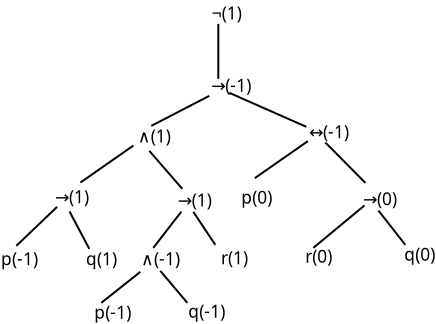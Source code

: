<?xml version="1.0" encoding="UTF-8"?>
<dia:diagram xmlns:dia="http://www.lysator.liu.se/~alla/dia/">
  <dia:layer name="Background" visible="true" active="true">
    <dia:object type="Standard - Text" version="1" id="O0">
      <dia:attribute name="obj_pos">
        <dia:point val="21.2,8.25"/>
      </dia:attribute>
      <dia:attribute name="obj_bb">
        <dia:rectangle val="21.2,7.422;23.485,8.505"/>
      </dia:attribute>
      <dia:attribute name="text">
        <dia:composite type="text">
          <dia:attribute name="string">
            <dia:string>#→(-1)#</dia:string>
          </dia:attribute>
          <dia:attribute name="font">
            <dia:font family="sans" style="0" name="Helvetica"/>
          </dia:attribute>
          <dia:attribute name="height">
            <dia:real val="1.079"/>
          </dia:attribute>
          <dia:attribute name="pos">
            <dia:point val="21.2,8.25"/>
          </dia:attribute>
          <dia:attribute name="color">
            <dia:color val="#000000"/>
          </dia:attribute>
          <dia:attribute name="alignment">
            <dia:enum val="0"/>
          </dia:attribute>
        </dia:composite>
      </dia:attribute>
      <dia:attribute name="valign">
        <dia:enum val="3"/>
      </dia:attribute>
    </dia:object>
    <dia:object type="Standard - Text" version="1" id="O1">
      <dia:attribute name="obj_pos">
        <dia:point val="17.525,10.777"/>
      </dia:attribute>
      <dia:attribute name="obj_bb">
        <dia:rectangle val="17.525,9.975;19.383,10.982"/>
      </dia:attribute>
      <dia:attribute name="text">
        <dia:composite type="text">
          <dia:attribute name="string">
            <dia:string>#∧(1)#</dia:string>
          </dia:attribute>
          <dia:attribute name="font">
            <dia:font family="sans" style="0" name="Helvetica"/>
          </dia:attribute>
          <dia:attribute name="height">
            <dia:real val="1.079"/>
          </dia:attribute>
          <dia:attribute name="pos">
            <dia:point val="17.525,10.777"/>
          </dia:attribute>
          <dia:attribute name="color">
            <dia:color val="#000000"/>
          </dia:attribute>
          <dia:attribute name="alignment">
            <dia:enum val="0"/>
          </dia:attribute>
        </dia:composite>
      </dia:attribute>
      <dia:attribute name="valign">
        <dia:enum val="3"/>
      </dia:attribute>
    </dia:object>
    <dia:object type="Standard - Text" version="1" id="O2">
      <dia:attribute name="obj_pos">
        <dia:point val="22.7,13.85"/>
      </dia:attribute>
      <dia:attribute name="obj_bb">
        <dia:rectangle val="22.7,13.022;24.498,14.105"/>
      </dia:attribute>
      <dia:attribute name="text">
        <dia:composite type="text">
          <dia:attribute name="string">
            <dia:string>#p(0)#</dia:string>
          </dia:attribute>
          <dia:attribute name="font">
            <dia:font family="sans" style="0" name="Helvetica"/>
          </dia:attribute>
          <dia:attribute name="height">
            <dia:real val="1.079"/>
          </dia:attribute>
          <dia:attribute name="pos">
            <dia:point val="22.7,13.85"/>
          </dia:attribute>
          <dia:attribute name="color">
            <dia:color val="#000000"/>
          </dia:attribute>
          <dia:attribute name="alignment">
            <dia:enum val="0"/>
          </dia:attribute>
        </dia:composite>
      </dia:attribute>
      <dia:attribute name="valign">
        <dia:enum val="3"/>
      </dia:attribute>
    </dia:object>
    <dia:object type="Standard - Text" version="1" id="O3">
      <dia:attribute name="obj_pos">
        <dia:point val="30.85,16.7"/>
      </dia:attribute>
      <dia:attribute name="obj_bb">
        <dia:rectangle val="30.85,15.872;32.648,16.955"/>
      </dia:attribute>
      <dia:attribute name="text">
        <dia:composite type="text">
          <dia:attribute name="string">
            <dia:string>#q(0)#</dia:string>
          </dia:attribute>
          <dia:attribute name="font">
            <dia:font family="sans" style="0" name="Helvetica"/>
          </dia:attribute>
          <dia:attribute name="height">
            <dia:real val="1.079"/>
          </dia:attribute>
          <dia:attribute name="pos">
            <dia:point val="30.85,16.7"/>
          </dia:attribute>
          <dia:attribute name="color">
            <dia:color val="#000000"/>
          </dia:attribute>
          <dia:attribute name="alignment">
            <dia:enum val="0"/>
          </dia:attribute>
        </dia:composite>
      </dia:attribute>
      <dia:attribute name="valign">
        <dia:enum val="3"/>
      </dia:attribute>
    </dia:object>
    <dia:object type="Standard - Text" version="1" id="O4">
      <dia:attribute name="obj_pos">
        <dia:point val="25.9,16.8"/>
      </dia:attribute>
      <dia:attribute name="obj_bb">
        <dia:rectangle val="25.9,15.972;27.505,17.055"/>
      </dia:attribute>
      <dia:attribute name="text">
        <dia:composite type="text">
          <dia:attribute name="string">
            <dia:string>#r(0)#</dia:string>
          </dia:attribute>
          <dia:attribute name="font">
            <dia:font family="sans" style="0" name="Helvetica"/>
          </dia:attribute>
          <dia:attribute name="height">
            <dia:real val="1.079"/>
          </dia:attribute>
          <dia:attribute name="pos">
            <dia:point val="25.9,16.8"/>
          </dia:attribute>
          <dia:attribute name="color">
            <dia:color val="#000000"/>
          </dia:attribute>
          <dia:attribute name="alignment">
            <dia:enum val="0"/>
          </dia:attribute>
        </dia:composite>
      </dia:attribute>
      <dia:attribute name="valign">
        <dia:enum val="3"/>
      </dia:attribute>
    </dia:object>
    <dia:object type="Standard - Text" version="1" id="O5">
      <dia:attribute name="obj_pos">
        <dia:point val="26.085,10.568"/>
      </dia:attribute>
      <dia:attribute name="obj_bb">
        <dia:rectangle val="26.085,9.74;28.37,10.823"/>
      </dia:attribute>
      <dia:attribute name="text">
        <dia:composite type="text">
          <dia:attribute name="string">
            <dia:string>#↔(-1)#</dia:string>
          </dia:attribute>
          <dia:attribute name="font">
            <dia:font family="sans" style="0" name="Helvetica"/>
          </dia:attribute>
          <dia:attribute name="height">
            <dia:real val="1.079"/>
          </dia:attribute>
          <dia:attribute name="pos">
            <dia:point val="26.085,10.568"/>
          </dia:attribute>
          <dia:attribute name="color">
            <dia:color val="#000000"/>
          </dia:attribute>
          <dia:attribute name="alignment">
            <dia:enum val="0"/>
          </dia:attribute>
        </dia:composite>
      </dia:attribute>
      <dia:attribute name="valign">
        <dia:enum val="3"/>
      </dia:attribute>
    </dia:object>
    <dia:object type="Standard - Text" version="1" id="O6">
      <dia:attribute name="obj_pos">
        <dia:point val="21.22,4.633"/>
      </dia:attribute>
      <dia:attribute name="obj_bb">
        <dia:rectangle val="21.22,3.805;23.193,4.888"/>
      </dia:attribute>
      <dia:attribute name="text">
        <dia:composite type="text">
          <dia:attribute name="string">
            <dia:string>#¬(1)#</dia:string>
          </dia:attribute>
          <dia:attribute name="font">
            <dia:font family="sans" style="0" name="Helvetica"/>
          </dia:attribute>
          <dia:attribute name="height">
            <dia:real val="1.079"/>
          </dia:attribute>
          <dia:attribute name="pos">
            <dia:point val="21.22,4.633"/>
          </dia:attribute>
          <dia:attribute name="color">
            <dia:color val="#000000"/>
          </dia:attribute>
          <dia:attribute name="alignment">
            <dia:enum val="0"/>
          </dia:attribute>
        </dia:composite>
      </dia:attribute>
      <dia:attribute name="valign">
        <dia:enum val="3"/>
      </dia:attribute>
    </dia:object>
    <dia:object type="Standard - Text" version="1" id="O7">
      <dia:attribute name="obj_pos">
        <dia:point val="13.385,13.818"/>
      </dia:attribute>
      <dia:attribute name="obj_bb">
        <dia:rectangle val="13.385,12.99;15.358,14.073"/>
      </dia:attribute>
      <dia:attribute name="text">
        <dia:composite type="text">
          <dia:attribute name="string">
            <dia:string>#→(1)#</dia:string>
          </dia:attribute>
          <dia:attribute name="font">
            <dia:font family="sans" style="0" name="Helvetica"/>
          </dia:attribute>
          <dia:attribute name="height">
            <dia:real val="1.079"/>
          </dia:attribute>
          <dia:attribute name="pos">
            <dia:point val="13.385,13.818"/>
          </dia:attribute>
          <dia:attribute name="color">
            <dia:color val="#000000"/>
          </dia:attribute>
          <dia:attribute name="alignment">
            <dia:enum val="0"/>
          </dia:attribute>
        </dia:composite>
      </dia:attribute>
      <dia:attribute name="valign">
        <dia:enum val="3"/>
      </dia:attribute>
    </dia:object>
    <dia:object type="Standard - Text" version="1" id="O8">
      <dia:attribute name="obj_pos">
        <dia:point val="19.52,13.982"/>
      </dia:attribute>
      <dia:attribute name="obj_bb">
        <dia:rectangle val="19.52,13.155;21.493,14.238"/>
      </dia:attribute>
      <dia:attribute name="text">
        <dia:composite type="text">
          <dia:attribute name="string">
            <dia:string>#→(1)#</dia:string>
          </dia:attribute>
          <dia:attribute name="font">
            <dia:font family="sans" style="0" name="Helvetica"/>
          </dia:attribute>
          <dia:attribute name="height">
            <dia:real val="1.079"/>
          </dia:attribute>
          <dia:attribute name="pos">
            <dia:point val="19.52,13.982"/>
          </dia:attribute>
          <dia:attribute name="color">
            <dia:color val="#000000"/>
          </dia:attribute>
          <dia:attribute name="alignment">
            <dia:enum val="0"/>
          </dia:attribute>
        </dia:composite>
      </dia:attribute>
      <dia:attribute name="valign">
        <dia:enum val="3"/>
      </dia:attribute>
    </dia:object>
    <dia:object type="Standard - Text" version="1" id="O9">
      <dia:attribute name="obj_pos">
        <dia:point val="17.685,16.918"/>
      </dia:attribute>
      <dia:attribute name="obj_bb">
        <dia:rectangle val="17.685,16.09;19.88,17.173"/>
      </dia:attribute>
      <dia:attribute name="text">
        <dia:composite type="text">
          <dia:attribute name="string">
            <dia:string>#∧(-1)#</dia:string>
          </dia:attribute>
          <dia:attribute name="font">
            <dia:font family="sans" style="0" name="Helvetica"/>
          </dia:attribute>
          <dia:attribute name="height">
            <dia:real val="1.079"/>
          </dia:attribute>
          <dia:attribute name="pos">
            <dia:point val="17.685,16.918"/>
          </dia:attribute>
          <dia:attribute name="color">
            <dia:color val="#000000"/>
          </dia:attribute>
          <dia:attribute name="alignment">
            <dia:enum val="0"/>
          </dia:attribute>
        </dia:composite>
      </dia:attribute>
      <dia:attribute name="valign">
        <dia:enum val="3"/>
      </dia:attribute>
    </dia:object>
    <dia:object type="Standard - Text" version="1" id="O10">
      <dia:attribute name="obj_pos">
        <dia:point val="28.785,13.918"/>
      </dia:attribute>
      <dia:attribute name="obj_bb">
        <dia:rectangle val="28.785,13.09;30.758,14.173"/>
      </dia:attribute>
      <dia:attribute name="text">
        <dia:composite type="text">
          <dia:attribute name="string">
            <dia:string>#→(0)#</dia:string>
          </dia:attribute>
          <dia:attribute name="font">
            <dia:font family="sans" style="0" name="Helvetica"/>
          </dia:attribute>
          <dia:attribute name="height">
            <dia:real val="1.079"/>
          </dia:attribute>
          <dia:attribute name="pos">
            <dia:point val="28.785,13.918"/>
          </dia:attribute>
          <dia:attribute name="color">
            <dia:color val="#000000"/>
          </dia:attribute>
          <dia:attribute name="alignment">
            <dia:enum val="0"/>
          </dia:attribute>
        </dia:composite>
      </dia:attribute>
      <dia:attribute name="valign">
        <dia:enum val="3"/>
      </dia:attribute>
    </dia:object>
    <dia:object type="Standard - Text" version="1" id="O11">
      <dia:attribute name="obj_pos">
        <dia:point val="10.685,16.918"/>
      </dia:attribute>
      <dia:attribute name="obj_bb">
        <dia:rectangle val="10.685,16.115;12.77,17.122"/>
      </dia:attribute>
      <dia:attribute name="text">
        <dia:composite type="text">
          <dia:attribute name="string">
            <dia:string>#p(-1)#</dia:string>
          </dia:attribute>
          <dia:attribute name="font">
            <dia:font family="sans" style="0" name="Helvetica"/>
          </dia:attribute>
          <dia:attribute name="height">
            <dia:real val="1.079"/>
          </dia:attribute>
          <dia:attribute name="pos">
            <dia:point val="10.685,16.918"/>
          </dia:attribute>
          <dia:attribute name="color">
            <dia:color val="#000000"/>
          </dia:attribute>
          <dia:attribute name="alignment">
            <dia:enum val="0"/>
          </dia:attribute>
        </dia:composite>
      </dia:attribute>
      <dia:attribute name="valign">
        <dia:enum val="3"/>
      </dia:attribute>
    </dia:object>
    <dia:object type="Standard - Text" version="1" id="O12">
      <dia:attribute name="obj_pos">
        <dia:point val="15.35,19.6"/>
      </dia:attribute>
      <dia:attribute name="obj_bb">
        <dia:rectangle val="15.35,18.772;17.46,19.855"/>
      </dia:attribute>
      <dia:attribute name="text">
        <dia:composite type="text">
          <dia:attribute name="string">
            <dia:string>#p(-1)#</dia:string>
          </dia:attribute>
          <dia:attribute name="font">
            <dia:font family="sans" style="0" name="Helvetica"/>
          </dia:attribute>
          <dia:attribute name="height">
            <dia:real val="1.079"/>
          </dia:attribute>
          <dia:attribute name="pos">
            <dia:point val="15.35,19.6"/>
          </dia:attribute>
          <dia:attribute name="color">
            <dia:color val="#000000"/>
          </dia:attribute>
          <dia:attribute name="alignment">
            <dia:enum val="0"/>
          </dia:attribute>
        </dia:composite>
      </dia:attribute>
      <dia:attribute name="valign">
        <dia:enum val="3"/>
      </dia:attribute>
    </dia:object>
    <dia:object type="Standard - Text" version="1" id="O13">
      <dia:attribute name="obj_pos">
        <dia:point val="14.935,16.918"/>
      </dia:attribute>
      <dia:attribute name="obj_bb">
        <dia:rectangle val="14.935,16.09;16.733,17.173"/>
      </dia:attribute>
      <dia:attribute name="text">
        <dia:composite type="text">
          <dia:attribute name="string">
            <dia:string>#q(1)#</dia:string>
          </dia:attribute>
          <dia:attribute name="font">
            <dia:font family="sans" style="0" name="Helvetica"/>
          </dia:attribute>
          <dia:attribute name="height">
            <dia:real val="1.079"/>
          </dia:attribute>
          <dia:attribute name="pos">
            <dia:point val="14.935,16.918"/>
          </dia:attribute>
          <dia:attribute name="color">
            <dia:color val="#000000"/>
          </dia:attribute>
          <dia:attribute name="alignment">
            <dia:enum val="0"/>
          </dia:attribute>
        </dia:composite>
      </dia:attribute>
      <dia:attribute name="valign">
        <dia:enum val="3"/>
      </dia:attribute>
    </dia:object>
    <dia:object type="Standard - Text" version="1" id="O14">
      <dia:attribute name="obj_pos">
        <dia:point val="20.05,19.55"/>
      </dia:attribute>
      <dia:attribute name="obj_bb">
        <dia:rectangle val="20.05,18.722;22.16,19.805"/>
      </dia:attribute>
      <dia:attribute name="text">
        <dia:composite type="text">
          <dia:attribute name="string">
            <dia:string>#q(-1)#</dia:string>
          </dia:attribute>
          <dia:attribute name="font">
            <dia:font family="sans" style="0" name="Helvetica"/>
          </dia:attribute>
          <dia:attribute name="height">
            <dia:real val="1.079"/>
          </dia:attribute>
          <dia:attribute name="pos">
            <dia:point val="20.05,19.55"/>
          </dia:attribute>
          <dia:attribute name="color">
            <dia:color val="#000000"/>
          </dia:attribute>
          <dia:attribute name="alignment">
            <dia:enum val="0"/>
          </dia:attribute>
        </dia:composite>
      </dia:attribute>
      <dia:attribute name="valign">
        <dia:enum val="3"/>
      </dia:attribute>
    </dia:object>
    <dia:object type="Standard - Text" version="1" id="O15">
      <dia:attribute name="obj_pos">
        <dia:point val="21.685,16.867"/>
      </dia:attribute>
      <dia:attribute name="obj_bb">
        <dia:rectangle val="21.685,16.04;23.29,17.123"/>
      </dia:attribute>
      <dia:attribute name="text">
        <dia:composite type="text">
          <dia:attribute name="string">
            <dia:string>#r(1)#</dia:string>
          </dia:attribute>
          <dia:attribute name="font">
            <dia:font family="sans" style="0" name="Helvetica"/>
          </dia:attribute>
          <dia:attribute name="height">
            <dia:real val="1.079"/>
          </dia:attribute>
          <dia:attribute name="pos">
            <dia:point val="21.685,16.867"/>
          </dia:attribute>
          <dia:attribute name="color">
            <dia:color val="#000000"/>
          </dia:attribute>
          <dia:attribute name="alignment">
            <dia:enum val="0"/>
          </dia:attribute>
        </dia:composite>
      </dia:attribute>
      <dia:attribute name="valign">
        <dia:enum val="3"/>
      </dia:attribute>
    </dia:object>
    <dia:object type="Standard - Line" version="0" id="O16">
      <dia:attribute name="obj_pos">
        <dia:point val="21.55,4.85"/>
      </dia:attribute>
      <dia:attribute name="obj_bb">
        <dia:rectangle val="21.5,4.8;21.6,7.65"/>
      </dia:attribute>
      <dia:attribute name="conn_endpoints">
        <dia:point val="21.55,4.85"/>
        <dia:point val="21.55,7.6"/>
      </dia:attribute>
      <dia:attribute name="numcp">
        <dia:int val="1"/>
      </dia:attribute>
    </dia:object>
    <dia:object type="Standard - Line" version="0" id="O17">
      <dia:attribute name="obj_pos">
        <dia:point val="21.1,8.45"/>
      </dia:attribute>
      <dia:attribute name="obj_bb">
        <dia:rectangle val="18.133,8.383;21.167,10.017"/>
      </dia:attribute>
      <dia:attribute name="conn_endpoints">
        <dia:point val="21.1,8.45"/>
        <dia:point val="18.2,9.95"/>
      </dia:attribute>
      <dia:attribute name="numcp">
        <dia:int val="1"/>
      </dia:attribute>
    </dia:object>
    <dia:object type="Standard - Line" version="0" id="O18">
      <dia:attribute name="obj_pos">
        <dia:point val="17.305,10.935"/>
      </dia:attribute>
      <dia:attribute name="obj_bb">
        <dia:rectangle val="14.585,10.865;17.374,12.854"/>
      </dia:attribute>
      <dia:attribute name="conn_endpoints">
        <dia:point val="17.305,10.935"/>
        <dia:point val="14.655,12.785"/>
      </dia:attribute>
      <dia:attribute name="numcp">
        <dia:int val="1"/>
      </dia:attribute>
    </dia:object>
    <dia:object type="Standard - Line" version="0" id="O19">
      <dia:attribute name="obj_pos">
        <dia:point val="13.49,14.0"/>
      </dia:attribute>
      <dia:attribute name="obj_bb">
        <dia:rectangle val="11.379,13.929;13.56,16.021"/>
      </dia:attribute>
      <dia:attribute name="conn_endpoints">
        <dia:point val="13.49,14.0"/>
        <dia:point val="11.45,15.95"/>
      </dia:attribute>
      <dia:attribute name="numcp">
        <dia:int val="1"/>
      </dia:attribute>
    </dia:object>
    <dia:object type="Standard - Line" version="0" id="O20">
      <dia:attribute name="obj_pos">
        <dia:point val="26.025,10.715"/>
      </dia:attribute>
      <dia:attribute name="obj_bb">
        <dia:rectangle val="23.305,10.645;26.094,12.634"/>
      </dia:attribute>
      <dia:attribute name="conn_endpoints">
        <dia:point val="26.025,10.715"/>
        <dia:point val="23.375,12.565"/>
      </dia:attribute>
      <dia:attribute name="numcp">
        <dia:int val="1"/>
      </dia:attribute>
    </dia:object>
    <dia:object type="Standard - Line" version="0" id="O21">
      <dia:attribute name="obj_pos">
        <dia:point val="19.705,14.235"/>
      </dia:attribute>
      <dia:attribute name="obj_bb">
        <dia:rectangle val="18.23,14.165;19.775,16.12"/>
      </dia:attribute>
      <dia:attribute name="conn_endpoints">
        <dia:point val="19.705,14.235"/>
        <dia:point val="18.3,16.05"/>
      </dia:attribute>
      <dia:attribute name="numcp">
        <dia:int val="1"/>
      </dia:attribute>
    </dia:object>
    <dia:object type="Standard - Line" version="0" id="O22">
      <dia:attribute name="obj_pos">
        <dia:point val="17.65,17.25"/>
      </dia:attribute>
      <dia:attribute name="obj_bb">
        <dia:rectangle val="15.63,17.18;17.72,18.87"/>
      </dia:attribute>
      <dia:attribute name="conn_endpoints">
        <dia:point val="17.65,17.25"/>
        <dia:point val="15.7,18.8"/>
      </dia:attribute>
      <dia:attribute name="numcp">
        <dia:int val="1"/>
      </dia:attribute>
    </dia:object>
    <dia:object type="Standard - Line" version="0" id="O23">
      <dia:attribute name="obj_pos">
        <dia:point val="20.3,14.25"/>
      </dia:attribute>
      <dia:attribute name="obj_bb">
        <dia:rectangle val="20.231,14.181;21.469,15.969"/>
      </dia:attribute>
      <dia:attribute name="conn_endpoints">
        <dia:point val="20.3,14.25"/>
        <dia:point val="21.4,15.9"/>
      </dia:attribute>
      <dia:attribute name="numcp">
        <dia:int val="1"/>
      </dia:attribute>
    </dia:object>
    <dia:object type="Standard - Line" version="0" id="O24">
      <dia:attribute name="obj_pos">
        <dia:point val="28.86,13.93"/>
      </dia:attribute>
      <dia:attribute name="obj_bb">
        <dia:rectangle val="26.23,13.859;28.93,16.12"/>
      </dia:attribute>
      <dia:attribute name="conn_endpoints">
        <dia:point val="28.86,13.93"/>
        <dia:point val="26.3,16.05"/>
      </dia:attribute>
      <dia:attribute name="numcp">
        <dia:int val="1"/>
      </dia:attribute>
    </dia:object>
    <dia:object type="Standard - Line" version="0" id="O25">
      <dia:attribute name="obj_pos">
        <dia:point val="22.1,8.3"/>
      </dia:attribute>
      <dia:attribute name="obj_bb">
        <dia:rectangle val="22.034,8.234;26.016,10.066"/>
      </dia:attribute>
      <dia:attribute name="conn_endpoints">
        <dia:point val="22.1,8.3"/>
        <dia:point val="25.95,10"/>
      </dia:attribute>
      <dia:attribute name="numcp">
        <dia:int val="1"/>
      </dia:attribute>
    </dia:object>
    <dia:object type="Standard - Line" version="0" id="O26">
      <dia:attribute name="obj_pos">
        <dia:point val="26.901,10.781"/>
      </dia:attribute>
      <dia:attribute name="obj_bb">
        <dia:rectangle val="26.83,10.71;28.971,12.871"/>
      </dia:attribute>
      <dia:attribute name="conn_endpoints">
        <dia:point val="26.901,10.781"/>
        <dia:point val="28.9,12.8"/>
      </dia:attribute>
      <dia:attribute name="numcp">
        <dia:int val="1"/>
      </dia:attribute>
    </dia:object>
    <dia:object type="Standard - Line" version="0" id="O27">
      <dia:attribute name="obj_pos">
        <dia:point val="29.556,14.186"/>
      </dia:attribute>
      <dia:attribute name="obj_bb">
        <dia:rectangle val="29.485,14.116;30.97,15.97"/>
      </dia:attribute>
      <dia:attribute name="conn_endpoints">
        <dia:point val="29.556,14.186"/>
        <dia:point val="30.9,15.9"/>
      </dia:attribute>
      <dia:attribute name="numcp">
        <dia:int val="1"/>
      </dia:attribute>
    </dia:object>
    <dia:object type="Standard - Line" version="0" id="O28">
      <dia:attribute name="obj_pos">
        <dia:point val="18.1,11.2"/>
      </dia:attribute>
      <dia:attribute name="obj_bb">
        <dia:rectangle val="18.029,11.13;19.82,13.171"/>
      </dia:attribute>
      <dia:attribute name="conn_endpoints">
        <dia:point val="18.1,11.2"/>
        <dia:point val="19.75,13.1"/>
      </dia:attribute>
      <dia:attribute name="numcp">
        <dia:int val="1"/>
      </dia:attribute>
    </dia:object>
    <dia:object type="Standard - Line" version="0" id="O29">
      <dia:attribute name="obj_pos">
        <dia:point val="18.65,17.2"/>
      </dia:attribute>
      <dia:attribute name="obj_bb">
        <dia:rectangle val="18.579,17.13;20.07,18.87"/>
      </dia:attribute>
      <dia:attribute name="conn_endpoints">
        <dia:point val="18.65,17.2"/>
        <dia:point val="20,18.8"/>
      </dia:attribute>
      <dia:attribute name="numcp">
        <dia:int val="1"/>
      </dia:attribute>
    </dia:object>
    <dia:object type="Standard - Line" version="0" id="O30">
      <dia:attribute name="obj_pos">
        <dia:point val="14.111,14.231"/>
      </dia:attribute>
      <dia:attribute name="obj_bb">
        <dia:rectangle val="14.043,14.163;15.168,16.168"/>
      </dia:attribute>
      <dia:attribute name="conn_endpoints">
        <dia:point val="14.111,14.231"/>
        <dia:point val="15.1,16.1"/>
      </dia:attribute>
      <dia:attribute name="numcp">
        <dia:int val="1"/>
      </dia:attribute>
    </dia:object>
  </dia:layer>
</dia:diagram>
